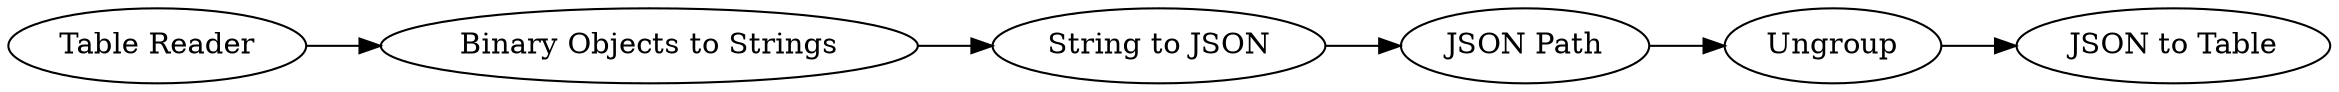 digraph {
	4 [label="Binary Objects to Strings"]
	8 [label="String to JSON"]
	11 [label="JSON Path"]
	12 [label=Ungroup]
	13 [label="JSON to Table"]
	26 [label="Table Reader"]
	4 -> 8
	8 -> 11
	11 -> 12
	12 -> 13
	26 -> 4
	rankdir=LR
}
